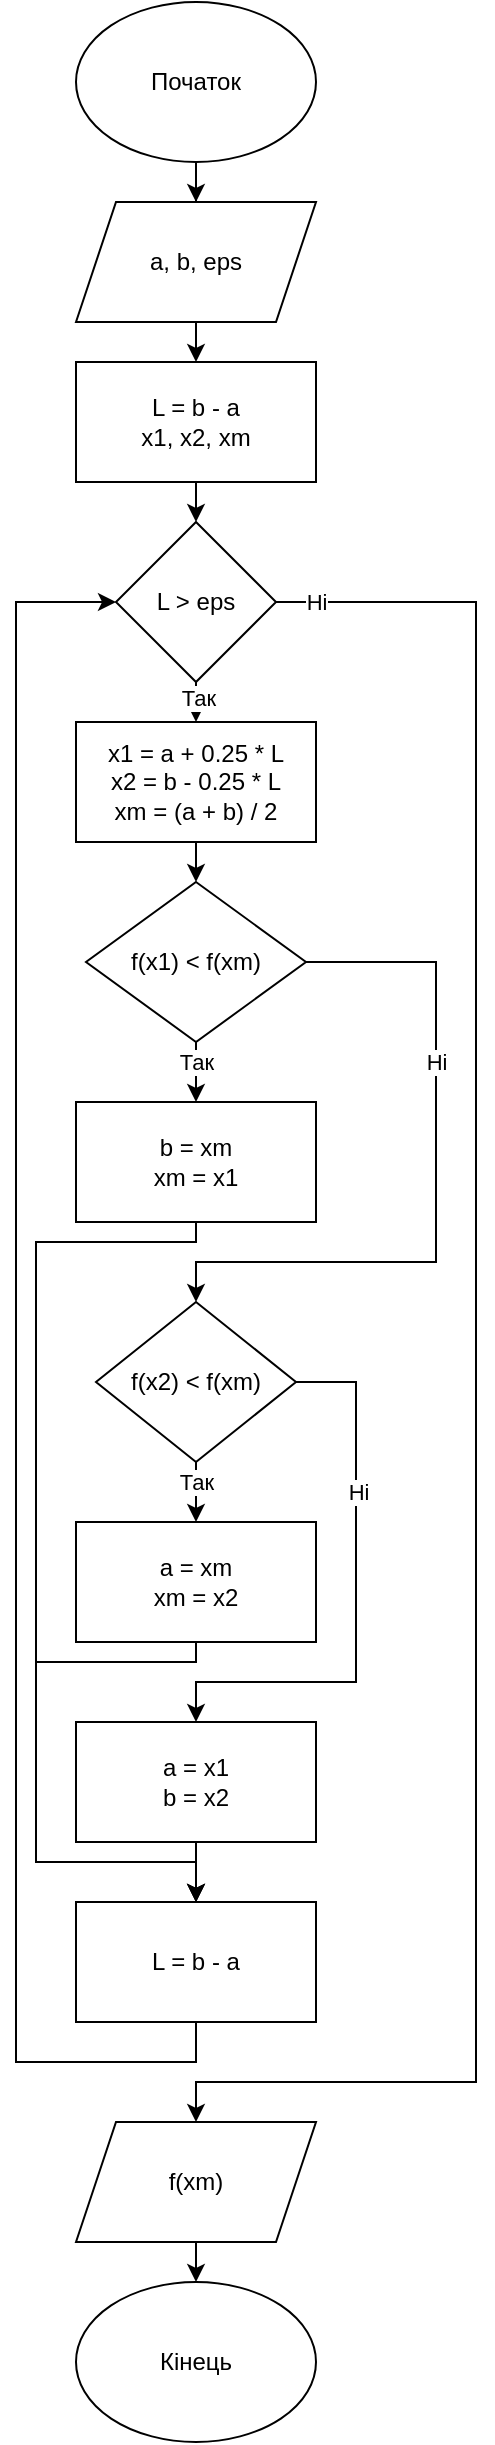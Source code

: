 <mxfile version="20.3.6" type="device"><diagram id="C5RBs43oDa-KdzZeNtuy" name="Page-1"><mxGraphModel dx="1424" dy="1063" grid="1" gridSize="10" guides="1" tooltips="1" connect="1" arrows="1" fold="1" page="1" pageScale="1" pageWidth="827" pageHeight="1169" math="0" shadow="0"><root><mxCell id="WIyWlLk6GJQsqaUBKTNV-0"/><mxCell id="WIyWlLk6GJQsqaUBKTNV-1" parent="WIyWlLk6GJQsqaUBKTNV-0"/><mxCell id="Wcq8v0Spzg4cRM6Dpt8Z-5" style="edgeStyle=orthogonalEdgeStyle;rounded=0;orthogonalLoop=1;jettySize=auto;html=1;exitX=0.5;exitY=1;exitDx=0;exitDy=0;entryX=0.5;entryY=0;entryDx=0;entryDy=0;" edge="1" parent="WIyWlLk6GJQsqaUBKTNV-1" source="Wcq8v0Spzg4cRM6Dpt8Z-0" target="Wcq8v0Spzg4cRM6Dpt8Z-4"><mxGeometry relative="1" as="geometry"/></mxCell><mxCell id="Wcq8v0Spzg4cRM6Dpt8Z-0" value="a, b, eps" style="shape=parallelogram;perimeter=parallelogramPerimeter;whiteSpace=wrap;html=1;fixedSize=1;" vertex="1" parent="WIyWlLk6GJQsqaUBKTNV-1"><mxGeometry x="340" y="100" width="120" height="60" as="geometry"/></mxCell><mxCell id="Wcq8v0Spzg4cRM6Dpt8Z-3" style="edgeStyle=orthogonalEdgeStyle;rounded=0;orthogonalLoop=1;jettySize=auto;html=1;exitX=0.5;exitY=1;exitDx=0;exitDy=0;" edge="1" parent="WIyWlLk6GJQsqaUBKTNV-1" source="Wcq8v0Spzg4cRM6Dpt8Z-1" target="Wcq8v0Spzg4cRM6Dpt8Z-0"><mxGeometry relative="1" as="geometry"/></mxCell><mxCell id="Wcq8v0Spzg4cRM6Dpt8Z-1" value="Початок" style="ellipse;whiteSpace=wrap;html=1;" vertex="1" parent="WIyWlLk6GJQsqaUBKTNV-1"><mxGeometry x="340" width="120" height="80" as="geometry"/></mxCell><mxCell id="Wcq8v0Spzg4cRM6Dpt8Z-2" value="Кінець" style="ellipse;whiteSpace=wrap;html=1;" vertex="1" parent="WIyWlLk6GJQsqaUBKTNV-1"><mxGeometry x="340" y="1140" width="120" height="80" as="geometry"/></mxCell><mxCell id="Wcq8v0Spzg4cRM6Dpt8Z-7" style="edgeStyle=orthogonalEdgeStyle;rounded=0;orthogonalLoop=1;jettySize=auto;html=1;exitX=0.5;exitY=1;exitDx=0;exitDy=0;entryX=0.5;entryY=0;entryDx=0;entryDy=0;" edge="1" parent="WIyWlLk6GJQsqaUBKTNV-1" source="Wcq8v0Spzg4cRM6Dpt8Z-4" target="Wcq8v0Spzg4cRM6Dpt8Z-6"><mxGeometry relative="1" as="geometry"/></mxCell><mxCell id="Wcq8v0Spzg4cRM6Dpt8Z-4" value="L = b - a&lt;br&gt;x1, x2, xm" style="rounded=0;whiteSpace=wrap;html=1;" vertex="1" parent="WIyWlLk6GJQsqaUBKTNV-1"><mxGeometry x="340" y="180" width="120" height="60" as="geometry"/></mxCell><mxCell id="Wcq8v0Spzg4cRM6Dpt8Z-9" style="edgeStyle=orthogonalEdgeStyle;rounded=0;orthogonalLoop=1;jettySize=auto;html=1;exitX=0.5;exitY=1;exitDx=0;exitDy=0;entryX=0.5;entryY=0;entryDx=0;entryDy=0;" edge="1" parent="WIyWlLk6GJQsqaUBKTNV-1" source="Wcq8v0Spzg4cRM6Dpt8Z-6" target="Wcq8v0Spzg4cRM6Dpt8Z-8"><mxGeometry relative="1" as="geometry"/></mxCell><mxCell id="Wcq8v0Spzg4cRM6Dpt8Z-37" value="Так" style="edgeLabel;html=1;align=center;verticalAlign=middle;resizable=0;points=[];" vertex="1" connectable="0" parent="Wcq8v0Spzg4cRM6Dpt8Z-9"><mxGeometry x="-0.271" y="1" relative="1" as="geometry"><mxPoint as="offset"/></mxGeometry></mxCell><mxCell id="Wcq8v0Spzg4cRM6Dpt8Z-39" style="edgeStyle=orthogonalEdgeStyle;rounded=0;orthogonalLoop=1;jettySize=auto;html=1;exitX=1;exitY=0.5;exitDx=0;exitDy=0;entryX=0.5;entryY=0;entryDx=0;entryDy=0;" edge="1" parent="WIyWlLk6GJQsqaUBKTNV-1" source="Wcq8v0Spzg4cRM6Dpt8Z-6" target="Wcq8v0Spzg4cRM6Dpt8Z-38"><mxGeometry relative="1" as="geometry"><Array as="points"><mxPoint x="540" y="300"/><mxPoint x="540" y="1040"/><mxPoint x="400" y="1040"/></Array></mxGeometry></mxCell><mxCell id="Wcq8v0Spzg4cRM6Dpt8Z-42" value="Ні" style="edgeLabel;html=1;align=center;verticalAlign=middle;resizable=0;points=[];" vertex="1" connectable="0" parent="Wcq8v0Spzg4cRM6Dpt8Z-39"><mxGeometry x="-0.862" y="-2" relative="1" as="geometry"><mxPoint x="-49" y="-2" as="offset"/></mxGeometry></mxCell><mxCell id="Wcq8v0Spzg4cRM6Dpt8Z-6" value="L &amp;gt; eps" style="rhombus;whiteSpace=wrap;html=1;" vertex="1" parent="WIyWlLk6GJQsqaUBKTNV-1"><mxGeometry x="360" y="260" width="80" height="80" as="geometry"/></mxCell><mxCell id="Wcq8v0Spzg4cRM6Dpt8Z-12" style="edgeStyle=orthogonalEdgeStyle;rounded=0;orthogonalLoop=1;jettySize=auto;html=1;exitX=0.5;exitY=1;exitDx=0;exitDy=0;entryX=0.5;entryY=0;entryDx=0;entryDy=0;" edge="1" parent="WIyWlLk6GJQsqaUBKTNV-1" source="Wcq8v0Spzg4cRM6Dpt8Z-8" target="Wcq8v0Spzg4cRM6Dpt8Z-11"><mxGeometry relative="1" as="geometry"/></mxCell><mxCell id="Wcq8v0Spzg4cRM6Dpt8Z-8" value="x1 = a + 0.25 * L&lt;br&gt;x2 = b - 0.25 * L&lt;br&gt;xm = (a + b) / 2" style="rounded=0;whiteSpace=wrap;html=1;" vertex="1" parent="WIyWlLk6GJQsqaUBKTNV-1"><mxGeometry x="340" y="360" width="120" height="60" as="geometry"/></mxCell><mxCell id="Wcq8v0Spzg4cRM6Dpt8Z-17" style="edgeStyle=orthogonalEdgeStyle;rounded=0;orthogonalLoop=1;jettySize=auto;html=1;exitX=0.5;exitY=1;exitDx=0;exitDy=0;entryX=0.5;entryY=0;entryDx=0;entryDy=0;" edge="1" parent="WIyWlLk6GJQsqaUBKTNV-1" source="Wcq8v0Spzg4cRM6Dpt8Z-11" target="Wcq8v0Spzg4cRM6Dpt8Z-16"><mxGeometry relative="1" as="geometry"/></mxCell><mxCell id="Wcq8v0Spzg4cRM6Dpt8Z-18" value="Так" style="edgeLabel;html=1;align=center;verticalAlign=middle;resizable=0;points=[];" vertex="1" connectable="0" parent="Wcq8v0Spzg4cRM6Dpt8Z-17"><mxGeometry x="-0.331" relative="1" as="geometry"><mxPoint as="offset"/></mxGeometry></mxCell><mxCell id="Wcq8v0Spzg4cRM6Dpt8Z-20" style="edgeStyle=orthogonalEdgeStyle;rounded=0;orthogonalLoop=1;jettySize=auto;html=1;exitX=1;exitY=0.5;exitDx=0;exitDy=0;entryX=0.5;entryY=0;entryDx=0;entryDy=0;" edge="1" parent="WIyWlLk6GJQsqaUBKTNV-1" source="Wcq8v0Spzg4cRM6Dpt8Z-11" target="Wcq8v0Spzg4cRM6Dpt8Z-22"><mxGeometry relative="1" as="geometry"><mxPoint x="400" y="660" as="targetPoint"/><Array as="points"><mxPoint x="520" y="480"/><mxPoint x="520" y="630"/><mxPoint x="400" y="630"/></Array></mxGeometry></mxCell><mxCell id="Wcq8v0Spzg4cRM6Dpt8Z-21" value="Ні" style="edgeLabel;html=1;align=center;verticalAlign=middle;resizable=0;points=[];" vertex="1" connectable="0" parent="Wcq8v0Spzg4cRM6Dpt8Z-20"><mxGeometry x="-0.42" relative="1" as="geometry"><mxPoint y="12" as="offset"/></mxGeometry></mxCell><mxCell id="Wcq8v0Spzg4cRM6Dpt8Z-11" value="f(x1) &amp;lt; f(xm)" style="rhombus;whiteSpace=wrap;html=1;" vertex="1" parent="WIyWlLk6GJQsqaUBKTNV-1"><mxGeometry x="345" y="440" width="110" height="80" as="geometry"/></mxCell><mxCell id="Wcq8v0Spzg4cRM6Dpt8Z-32" style="edgeStyle=orthogonalEdgeStyle;rounded=0;orthogonalLoop=1;jettySize=auto;html=1;exitX=0.5;exitY=1;exitDx=0;exitDy=0;entryX=0.5;entryY=0;entryDx=0;entryDy=0;" edge="1" parent="WIyWlLk6GJQsqaUBKTNV-1" source="Wcq8v0Spzg4cRM6Dpt8Z-16" target="Wcq8v0Spzg4cRM6Dpt8Z-29"><mxGeometry relative="1" as="geometry"><Array as="points"><mxPoint x="400" y="620"/><mxPoint x="320" y="620"/><mxPoint x="320" y="930"/><mxPoint x="400" y="930"/></Array></mxGeometry></mxCell><mxCell id="Wcq8v0Spzg4cRM6Dpt8Z-16" value="b = xm&lt;br&gt;xm = x1" style="rounded=0;whiteSpace=wrap;html=1;" vertex="1" parent="WIyWlLk6GJQsqaUBKTNV-1"><mxGeometry x="340" y="550" width="120" height="60" as="geometry"/></mxCell><mxCell id="Wcq8v0Spzg4cRM6Dpt8Z-24" style="edgeStyle=orthogonalEdgeStyle;rounded=0;orthogonalLoop=1;jettySize=auto;html=1;exitX=0.5;exitY=1;exitDx=0;exitDy=0;entryX=0.5;entryY=0;entryDx=0;entryDy=0;" edge="1" parent="WIyWlLk6GJQsqaUBKTNV-1" source="Wcq8v0Spzg4cRM6Dpt8Z-22" target="Wcq8v0Spzg4cRM6Dpt8Z-23"><mxGeometry relative="1" as="geometry"/></mxCell><mxCell id="Wcq8v0Spzg4cRM6Dpt8Z-25" value="Так" style="edgeLabel;html=1;align=center;verticalAlign=middle;resizable=0;points=[];" vertex="1" connectable="0" parent="Wcq8v0Spzg4cRM6Dpt8Z-24"><mxGeometry x="-0.357" relative="1" as="geometry"><mxPoint as="offset"/></mxGeometry></mxCell><mxCell id="Wcq8v0Spzg4cRM6Dpt8Z-27" style="edgeStyle=orthogonalEdgeStyle;rounded=0;orthogonalLoop=1;jettySize=auto;html=1;exitX=1;exitY=0.5;exitDx=0;exitDy=0;entryX=0.5;entryY=0;entryDx=0;entryDy=0;" edge="1" parent="WIyWlLk6GJQsqaUBKTNV-1" source="Wcq8v0Spzg4cRM6Dpt8Z-22" target="Wcq8v0Spzg4cRM6Dpt8Z-26"><mxGeometry relative="1" as="geometry"><Array as="points"><mxPoint x="480" y="690"/><mxPoint x="480" y="840"/><mxPoint x="400" y="840"/></Array></mxGeometry></mxCell><mxCell id="Wcq8v0Spzg4cRM6Dpt8Z-28" value="Ні" style="edgeLabel;html=1;align=center;verticalAlign=middle;resizable=0;points=[];" vertex="1" connectable="0" parent="Wcq8v0Spzg4cRM6Dpt8Z-27"><mxGeometry x="-0.396" y="1" relative="1" as="geometry"><mxPoint as="offset"/></mxGeometry></mxCell><mxCell id="Wcq8v0Spzg4cRM6Dpt8Z-22" value="f(x2) &amp;lt; f(xm)" style="rhombus;whiteSpace=wrap;html=1;" vertex="1" parent="WIyWlLk6GJQsqaUBKTNV-1"><mxGeometry x="350" y="650" width="100" height="80" as="geometry"/></mxCell><mxCell id="Wcq8v0Spzg4cRM6Dpt8Z-31" style="edgeStyle=orthogonalEdgeStyle;rounded=0;orthogonalLoop=1;jettySize=auto;html=1;exitX=0.5;exitY=1;exitDx=0;exitDy=0;entryX=0.5;entryY=0;entryDx=0;entryDy=0;" edge="1" parent="WIyWlLk6GJQsqaUBKTNV-1" source="Wcq8v0Spzg4cRM6Dpt8Z-23" target="Wcq8v0Spzg4cRM6Dpt8Z-29"><mxGeometry relative="1" as="geometry"><Array as="points"><mxPoint x="400" y="830"/><mxPoint x="320" y="830"/><mxPoint x="320" y="930"/><mxPoint x="400" y="930"/></Array></mxGeometry></mxCell><mxCell id="Wcq8v0Spzg4cRM6Dpt8Z-23" value="a = xm&lt;br&gt;xm = x2" style="rounded=0;whiteSpace=wrap;html=1;" vertex="1" parent="WIyWlLk6GJQsqaUBKTNV-1"><mxGeometry x="340" y="760" width="120" height="60" as="geometry"/></mxCell><mxCell id="Wcq8v0Spzg4cRM6Dpt8Z-30" style="edgeStyle=orthogonalEdgeStyle;rounded=0;orthogonalLoop=1;jettySize=auto;html=1;exitX=0.5;exitY=1;exitDx=0;exitDy=0;entryX=0.5;entryY=0;entryDx=0;entryDy=0;" edge="1" parent="WIyWlLk6GJQsqaUBKTNV-1" source="Wcq8v0Spzg4cRM6Dpt8Z-26" target="Wcq8v0Spzg4cRM6Dpt8Z-29"><mxGeometry relative="1" as="geometry"/></mxCell><mxCell id="Wcq8v0Spzg4cRM6Dpt8Z-26" value="a = x1&lt;br&gt;b = x2" style="rounded=0;whiteSpace=wrap;html=1;" vertex="1" parent="WIyWlLk6GJQsqaUBKTNV-1"><mxGeometry x="340" y="860" width="120" height="60" as="geometry"/></mxCell><mxCell id="Wcq8v0Spzg4cRM6Dpt8Z-36" style="edgeStyle=orthogonalEdgeStyle;rounded=0;orthogonalLoop=1;jettySize=auto;html=1;exitX=0.5;exitY=1;exitDx=0;exitDy=0;entryX=0;entryY=0.5;entryDx=0;entryDy=0;" edge="1" parent="WIyWlLk6GJQsqaUBKTNV-1" source="Wcq8v0Spzg4cRM6Dpt8Z-29" target="Wcq8v0Spzg4cRM6Dpt8Z-6"><mxGeometry relative="1" as="geometry"><mxPoint x="310" y="300" as="targetPoint"/><Array as="points"><mxPoint x="400" y="1030"/><mxPoint x="310" y="1030"/><mxPoint x="310" y="300"/></Array></mxGeometry></mxCell><mxCell id="Wcq8v0Spzg4cRM6Dpt8Z-29" value="L = b - a" style="rounded=0;whiteSpace=wrap;html=1;" vertex="1" parent="WIyWlLk6GJQsqaUBKTNV-1"><mxGeometry x="340" y="950" width="120" height="60" as="geometry"/></mxCell><mxCell id="Wcq8v0Spzg4cRM6Dpt8Z-40" style="edgeStyle=orthogonalEdgeStyle;rounded=0;orthogonalLoop=1;jettySize=auto;html=1;exitX=0.5;exitY=1;exitDx=0;exitDy=0;entryX=0.5;entryY=0;entryDx=0;entryDy=0;" edge="1" parent="WIyWlLk6GJQsqaUBKTNV-1" source="Wcq8v0Spzg4cRM6Dpt8Z-38" target="Wcq8v0Spzg4cRM6Dpt8Z-2"><mxGeometry relative="1" as="geometry"/></mxCell><mxCell id="Wcq8v0Spzg4cRM6Dpt8Z-38" value="f(xm)" style="shape=parallelogram;perimeter=parallelogramPerimeter;whiteSpace=wrap;html=1;fixedSize=1;" vertex="1" parent="WIyWlLk6GJQsqaUBKTNV-1"><mxGeometry x="340" y="1060" width="120" height="60" as="geometry"/></mxCell></root></mxGraphModel></diagram></mxfile>